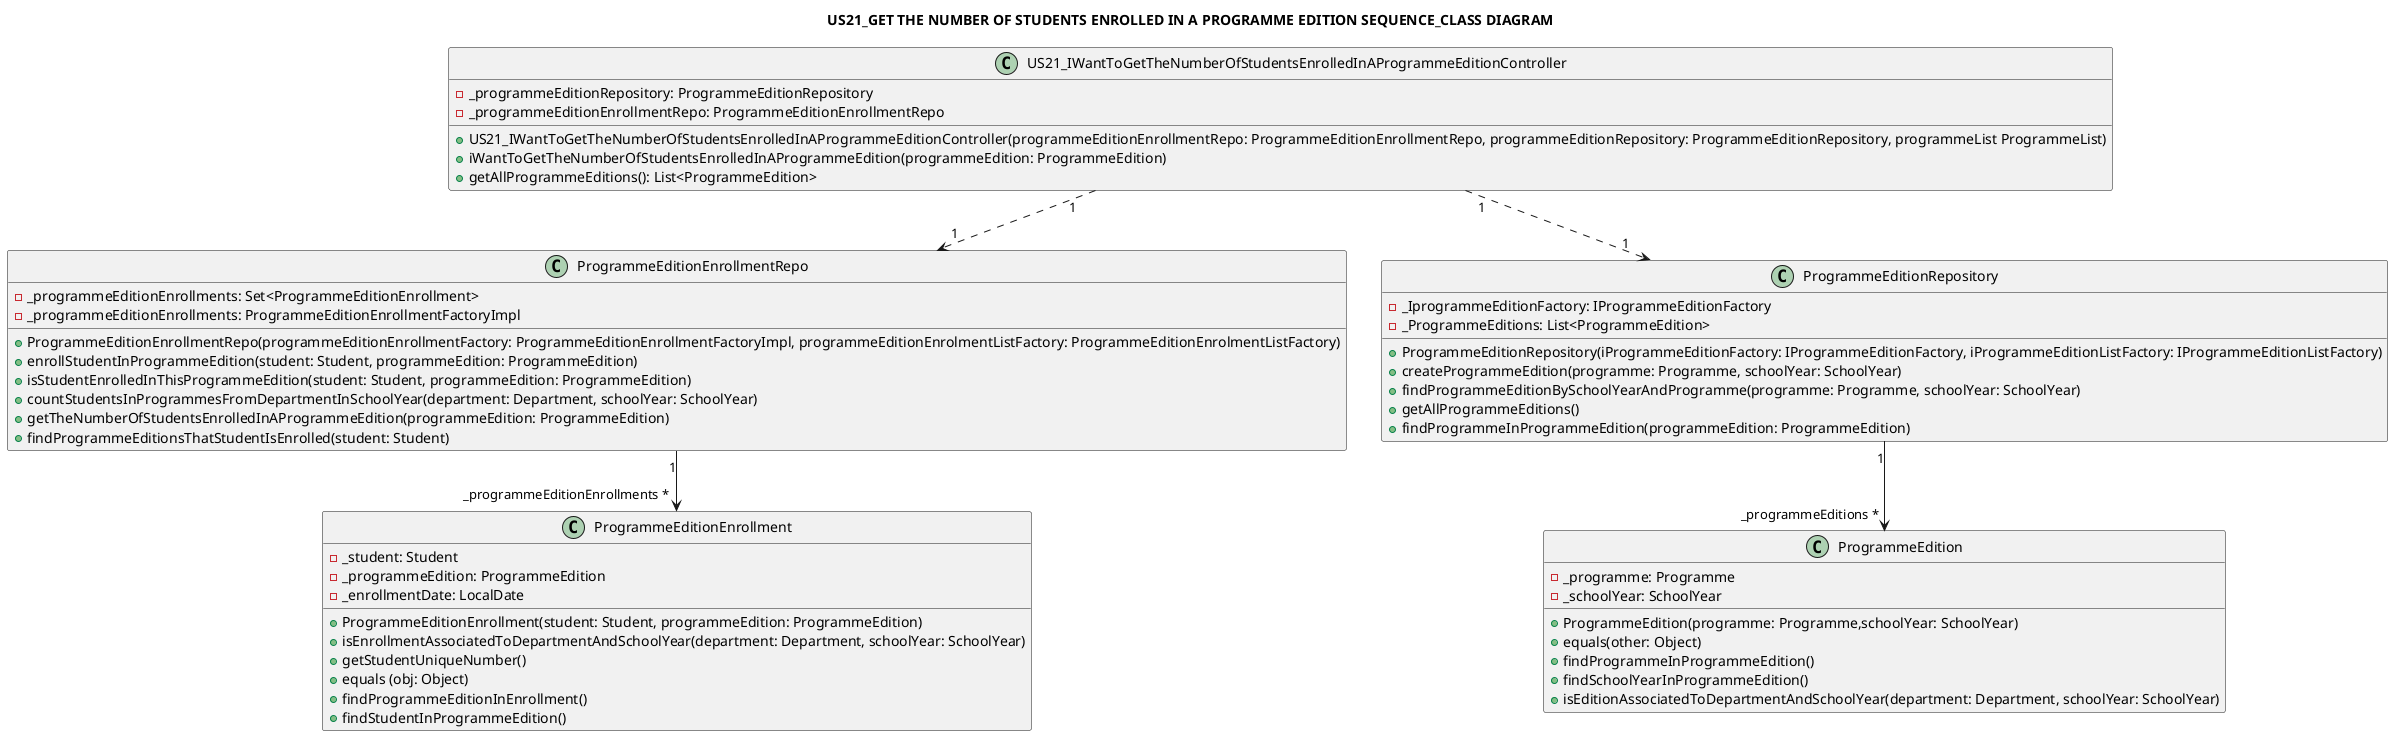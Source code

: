 @startuml

title: US21_GET THE NUMBER OF STUDENTS ENROLLED IN A PROGRAMME EDITION SEQUENCE_CLASS DIAGRAM

class US21_IWantToGetTheNumberOfStudentsEnrolledInAProgrammeEditionController {
    -_programmeEditionRepository: ProgrammeEditionRepository
    -_programmeEditionEnrollmentRepo: ProgrammeEditionEnrollmentRepo
    +US21_IWantToGetTheNumberOfStudentsEnrolledInAProgrammeEditionController(programmeEditionEnrollmentRepo: ProgrammeEditionEnrollmentRepo, programmeEditionRepository: ProgrammeEditionRepository, programmeList ProgrammeList)
    +iWantToGetTheNumberOfStudentsEnrolledInAProgrammeEdition(programmeEdition: ProgrammeEdition)
    +getAllProgrammeEditions(): List<ProgrammeEdition>
}

class ProgrammeEditionEnrollmentRepo {
    -_programmeEditionEnrollments: Set<ProgrammeEditionEnrollment>
    -_programmeEditionEnrollments: ProgrammeEditionEnrollmentFactoryImpl
    +ProgrammeEditionEnrollmentRepo(programmeEditionEnrollmentFactory: ProgrammeEditionEnrollmentFactoryImpl, programmeEditionEnrolmentListFactory: ProgrammeEditionEnrolmentListFactory)
    +enrollStudentInProgrammeEdition(student: Student, programmeEdition: ProgrammeEdition)
    +isStudentEnrolledInThisProgrammeEdition(student: Student, programmeEdition: ProgrammeEdition)
    +countStudentsInProgrammesFromDepartmentInSchoolYear(department: Department, schoolYear: SchoolYear)
    +getTheNumberOfStudentsEnrolledInAProgrammeEdition(programmeEdition: ProgrammeEdition)
    +findProgrammeEditionsThatStudentIsEnrolled(student: Student)
}

class ProgrammeEditionRepository {
    -_IprogrammeEditionFactory: IProgrammeEditionFactory
    -_ProgrammeEditions: List<ProgrammeEdition>
    +ProgrammeEditionRepository(iProgrammeEditionFactory: IProgrammeEditionFactory, iProgrammeEditionListFactory: IProgrammeEditionListFactory)
    +createProgrammeEdition(programme: Programme, schoolYear: SchoolYear)
    +findProgrammeEditionBySchoolYearAndProgramme(programme: Programme, schoolYear: SchoolYear)
    +getAllProgrammeEditions()
    +findProgrammeInProgrammeEdition(programmeEdition: ProgrammeEdition)
}

class ProgrammeEditionEnrollment {
    -_student: Student
    -_programmeEdition: ProgrammeEdition
    -_enrollmentDate: LocalDate
    +ProgrammeEditionEnrollment(student: Student, programmeEdition: ProgrammeEdition)
    +isEnrollmentAssociatedToDepartmentAndSchoolYear(department: Department, schoolYear: SchoolYear)
    +getStudentUniqueNumber()
    +equals (obj: Object)
    +findProgrammeEditionInEnrollment()
    +findStudentInProgrammeEdition()
}

class ProgrammeEdition {
    -_programme: Programme
    -_schoolYear: SchoolYear
    +ProgrammeEdition(programme: Programme,schoolYear: SchoolYear)
    +equals(other: Object)
    +findProgrammeInProgrammeEdition()
    +findSchoolYearInProgrammeEdition()
    +isEditionAssociatedToDepartmentAndSchoolYear(department: Department, schoolYear: SchoolYear)
}


US21_IWantToGetTheNumberOfStudentsEnrolledInAProgrammeEditionController "1" ..> "1" ProgrammeEditionRepository
US21_IWantToGetTheNumberOfStudentsEnrolledInAProgrammeEditionController "1" ..> "1" ProgrammeEditionEnrollmentRepo
ProgrammeEditionEnrollmentRepo "1" --> "_programmeEditionEnrollments *" ProgrammeEditionEnrollment
ProgrammeEditionRepository "1" --> "_programmeEditions *" ProgrammeEdition

@enduml
